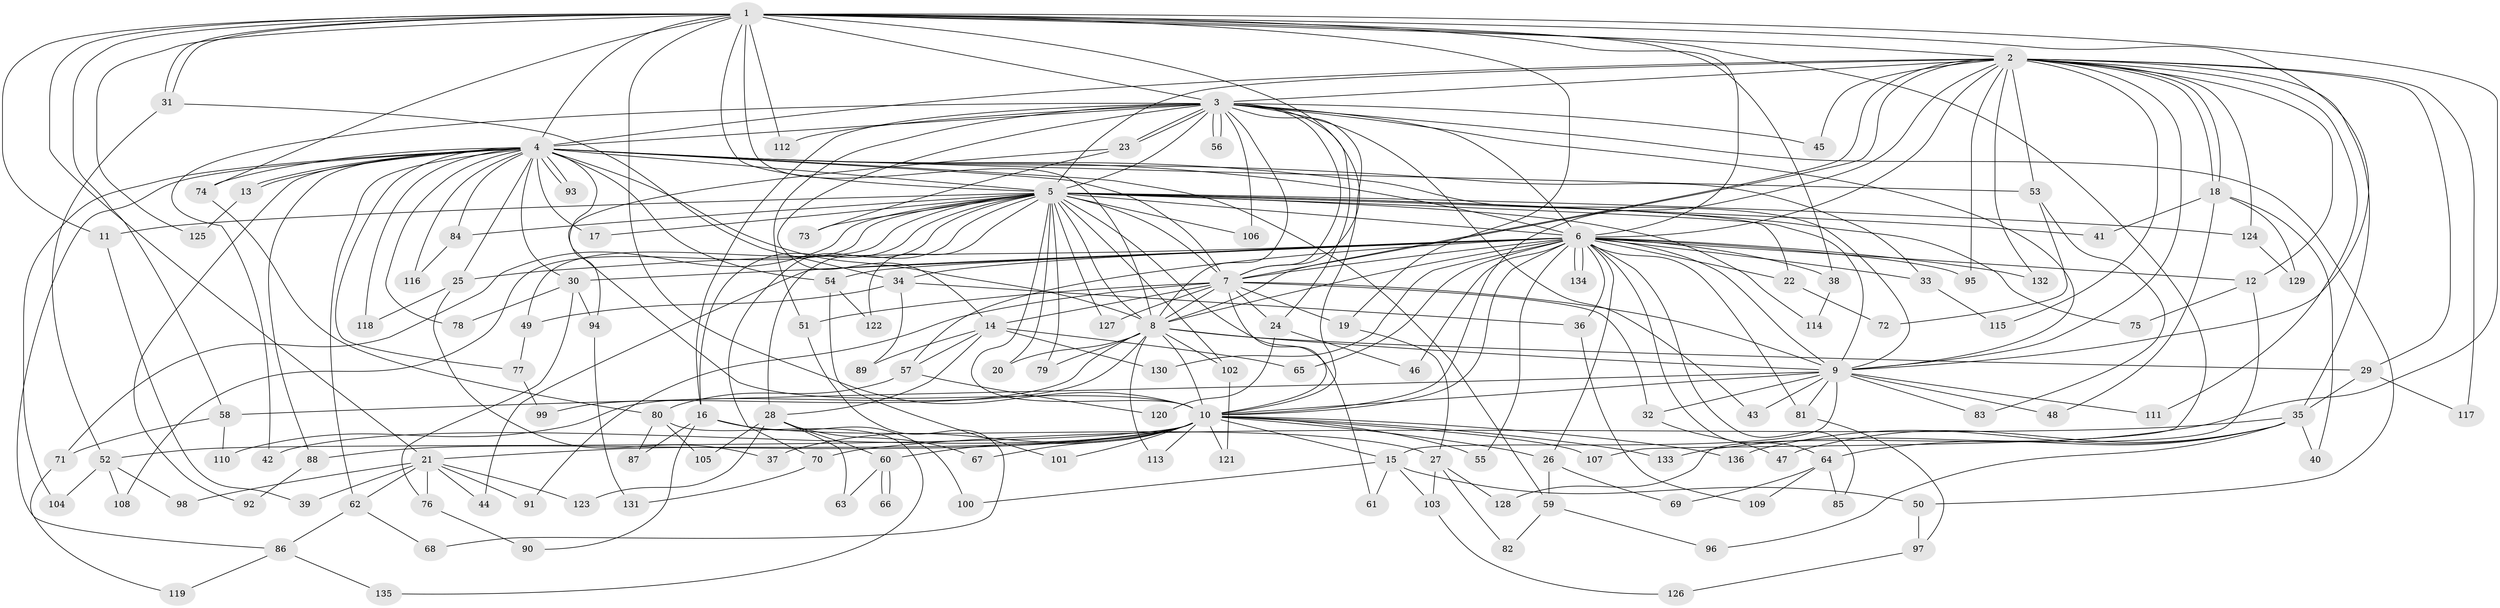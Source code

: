 // coarse degree distribution, {18: 0.019417475728155338, 20: 0.009708737864077669, 32: 0.009708737864077669, 29: 0.009708737864077669, 30: 0.009708737864077669, 22: 0.009708737864077669, 23: 0.009708737864077669, 3: 0.1941747572815534, 4: 0.1262135922330097, 7: 0.038834951456310676, 6: 0.019417475728155338, 2: 0.49514563106796117, 9: 0.009708737864077669, 8: 0.009708737864077669, 5: 0.02912621359223301}
// Generated by graph-tools (version 1.1) at 2025/41/03/06/25 10:41:39]
// undirected, 136 vertices, 297 edges
graph export_dot {
graph [start="1"]
  node [color=gray90,style=filled];
  1;
  2;
  3;
  4;
  5;
  6;
  7;
  8;
  9;
  10;
  11;
  12;
  13;
  14;
  15;
  16;
  17;
  18;
  19;
  20;
  21;
  22;
  23;
  24;
  25;
  26;
  27;
  28;
  29;
  30;
  31;
  32;
  33;
  34;
  35;
  36;
  37;
  38;
  39;
  40;
  41;
  42;
  43;
  44;
  45;
  46;
  47;
  48;
  49;
  50;
  51;
  52;
  53;
  54;
  55;
  56;
  57;
  58;
  59;
  60;
  61;
  62;
  63;
  64;
  65;
  66;
  67;
  68;
  69;
  70;
  71;
  72;
  73;
  74;
  75;
  76;
  77;
  78;
  79;
  80;
  81;
  82;
  83;
  84;
  85;
  86;
  87;
  88;
  89;
  90;
  91;
  92;
  93;
  94;
  95;
  96;
  97;
  98;
  99;
  100;
  101;
  102;
  103;
  104;
  105;
  106;
  107;
  108;
  109;
  110;
  111;
  112;
  113;
  114;
  115;
  116;
  117;
  118;
  119;
  120;
  121;
  122;
  123;
  124;
  125;
  126;
  127;
  128;
  129;
  130;
  131;
  132;
  133;
  134;
  135;
  136;
  1 -- 2;
  1 -- 3;
  1 -- 4;
  1 -- 5;
  1 -- 6;
  1 -- 7;
  1 -- 8;
  1 -- 9;
  1 -- 10;
  1 -- 11;
  1 -- 19;
  1 -- 21;
  1 -- 31;
  1 -- 31;
  1 -- 38;
  1 -- 58;
  1 -- 74;
  1 -- 107;
  1 -- 112;
  1 -- 125;
  1 -- 133;
  2 -- 3;
  2 -- 4;
  2 -- 5;
  2 -- 6;
  2 -- 7;
  2 -- 8;
  2 -- 9;
  2 -- 10;
  2 -- 12;
  2 -- 18;
  2 -- 18;
  2 -- 29;
  2 -- 35;
  2 -- 45;
  2 -- 53;
  2 -- 95;
  2 -- 111;
  2 -- 115;
  2 -- 117;
  2 -- 124;
  2 -- 132;
  3 -- 4;
  3 -- 5;
  3 -- 6;
  3 -- 7;
  3 -- 8;
  3 -- 9;
  3 -- 10;
  3 -- 14;
  3 -- 16;
  3 -- 23;
  3 -- 23;
  3 -- 24;
  3 -- 42;
  3 -- 43;
  3 -- 45;
  3 -- 50;
  3 -- 51;
  3 -- 56;
  3 -- 56;
  3 -- 106;
  3 -- 112;
  4 -- 5;
  4 -- 6;
  4 -- 7;
  4 -- 8;
  4 -- 9;
  4 -- 10;
  4 -- 13;
  4 -- 13;
  4 -- 17;
  4 -- 25;
  4 -- 30;
  4 -- 33;
  4 -- 53;
  4 -- 54;
  4 -- 59;
  4 -- 62;
  4 -- 74;
  4 -- 77;
  4 -- 78;
  4 -- 84;
  4 -- 86;
  4 -- 88;
  4 -- 92;
  4 -- 93;
  4 -- 93;
  4 -- 104;
  4 -- 116;
  4 -- 118;
  5 -- 6;
  5 -- 7;
  5 -- 8;
  5 -- 9;
  5 -- 10;
  5 -- 11;
  5 -- 16;
  5 -- 17;
  5 -- 20;
  5 -- 22;
  5 -- 28;
  5 -- 41;
  5 -- 49;
  5 -- 61;
  5 -- 70;
  5 -- 71;
  5 -- 73;
  5 -- 75;
  5 -- 79;
  5 -- 84;
  5 -- 102;
  5 -- 106;
  5 -- 108;
  5 -- 114;
  5 -- 122;
  5 -- 124;
  5 -- 127;
  6 -- 7;
  6 -- 8;
  6 -- 9;
  6 -- 10;
  6 -- 12;
  6 -- 22;
  6 -- 25;
  6 -- 26;
  6 -- 30;
  6 -- 33;
  6 -- 34;
  6 -- 36;
  6 -- 38;
  6 -- 44;
  6 -- 46;
  6 -- 54;
  6 -- 55;
  6 -- 57;
  6 -- 64;
  6 -- 65;
  6 -- 81;
  6 -- 85;
  6 -- 95;
  6 -- 130;
  6 -- 132;
  6 -- 134;
  6 -- 134;
  7 -- 8;
  7 -- 9;
  7 -- 10;
  7 -- 14;
  7 -- 19;
  7 -- 24;
  7 -- 32;
  7 -- 51;
  7 -- 91;
  7 -- 127;
  8 -- 9;
  8 -- 10;
  8 -- 20;
  8 -- 29;
  8 -- 79;
  8 -- 99;
  8 -- 102;
  8 -- 110;
  8 -- 113;
  9 -- 10;
  9 -- 15;
  9 -- 32;
  9 -- 43;
  9 -- 48;
  9 -- 58;
  9 -- 81;
  9 -- 83;
  9 -- 111;
  10 -- 15;
  10 -- 21;
  10 -- 26;
  10 -- 37;
  10 -- 42;
  10 -- 52;
  10 -- 55;
  10 -- 60;
  10 -- 67;
  10 -- 88;
  10 -- 101;
  10 -- 107;
  10 -- 113;
  10 -- 121;
  10 -- 133;
  10 -- 136;
  11 -- 39;
  12 -- 75;
  12 -- 128;
  13 -- 125;
  14 -- 28;
  14 -- 57;
  14 -- 65;
  14 -- 89;
  14 -- 130;
  15 -- 50;
  15 -- 61;
  15 -- 100;
  15 -- 103;
  16 -- 27;
  16 -- 87;
  16 -- 90;
  16 -- 100;
  18 -- 40;
  18 -- 41;
  18 -- 48;
  18 -- 129;
  19 -- 27;
  21 -- 39;
  21 -- 44;
  21 -- 62;
  21 -- 76;
  21 -- 91;
  21 -- 98;
  21 -- 123;
  22 -- 72;
  23 -- 73;
  23 -- 94;
  24 -- 46;
  24 -- 120;
  25 -- 37;
  25 -- 118;
  26 -- 59;
  26 -- 69;
  27 -- 82;
  27 -- 103;
  27 -- 128;
  28 -- 60;
  28 -- 63;
  28 -- 67;
  28 -- 105;
  28 -- 123;
  29 -- 35;
  29 -- 117;
  30 -- 76;
  30 -- 78;
  30 -- 94;
  31 -- 34;
  31 -- 52;
  32 -- 47;
  33 -- 115;
  34 -- 36;
  34 -- 49;
  34 -- 89;
  35 -- 40;
  35 -- 47;
  35 -- 64;
  35 -- 70;
  35 -- 96;
  35 -- 136;
  36 -- 109;
  38 -- 114;
  49 -- 77;
  50 -- 97;
  51 -- 68;
  52 -- 98;
  52 -- 104;
  52 -- 108;
  53 -- 72;
  53 -- 83;
  54 -- 101;
  54 -- 122;
  57 -- 80;
  57 -- 120;
  58 -- 71;
  58 -- 110;
  59 -- 82;
  59 -- 96;
  60 -- 63;
  60 -- 66;
  60 -- 66;
  62 -- 68;
  62 -- 86;
  64 -- 69;
  64 -- 85;
  64 -- 109;
  70 -- 131;
  71 -- 119;
  74 -- 80;
  76 -- 90;
  77 -- 99;
  80 -- 87;
  80 -- 105;
  80 -- 135;
  81 -- 97;
  84 -- 116;
  86 -- 119;
  86 -- 135;
  88 -- 92;
  94 -- 131;
  97 -- 126;
  102 -- 121;
  103 -- 126;
  124 -- 129;
}
